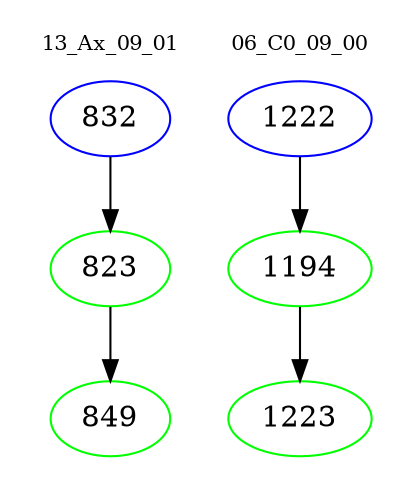 digraph{
subgraph cluster_0 {
color = white
label = "13_Ax_09_01";
fontsize=10;
T0_832 [label="832", color="blue"]
T0_832 -> T0_823 [color="black"]
T0_823 [label="823", color="green"]
T0_823 -> T0_849 [color="black"]
T0_849 [label="849", color="green"]
}
subgraph cluster_1 {
color = white
label = "06_C0_09_00";
fontsize=10;
T1_1222 [label="1222", color="blue"]
T1_1222 -> T1_1194 [color="black"]
T1_1194 [label="1194", color="green"]
T1_1194 -> T1_1223 [color="black"]
T1_1223 [label="1223", color="green"]
}
}
